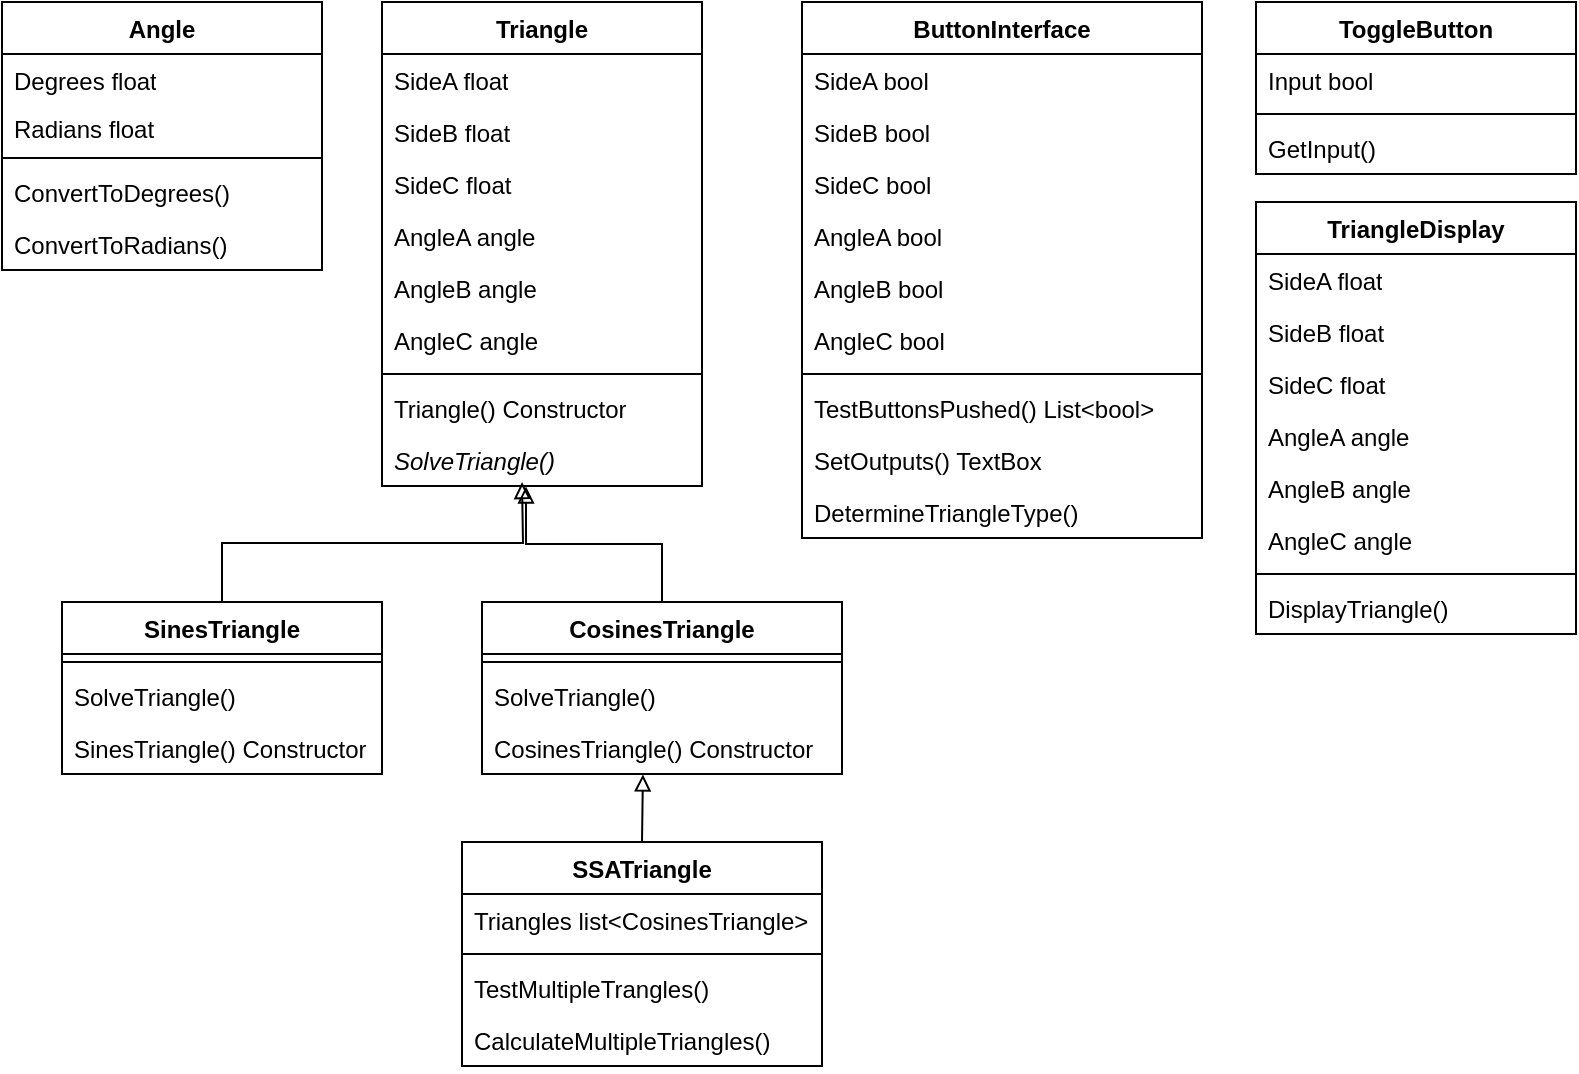 <mxfile version="22.1.4" type="github">
  <diagram id="C5RBs43oDa-KdzZeNtuy" name="Page-1">
    <mxGraphModel dx="1050" dy="1735" grid="1" gridSize="10" guides="1" tooltips="1" connect="1" arrows="1" fold="1" page="1" pageScale="1" pageWidth="827" pageHeight="1169" math="0" shadow="0">
      <root>
        <mxCell id="WIyWlLk6GJQsqaUBKTNV-0" />
        <mxCell id="WIyWlLk6GJQsqaUBKTNV-1" parent="WIyWlLk6GJQsqaUBKTNV-0" />
        <mxCell id="z3clNfXIA0C9N0q8Gh2m-0" value="SinesTriangle" style="swimlane;fontStyle=1;align=center;verticalAlign=top;childLayout=stackLayout;horizontal=1;startSize=26;horizontalStack=0;resizeParent=1;resizeParentMax=0;resizeLast=0;collapsible=1;marginBottom=0;whiteSpace=wrap;html=1;" vertex="1" parent="WIyWlLk6GJQsqaUBKTNV-1">
          <mxGeometry x="70" y="290" width="160" height="86" as="geometry" />
        </mxCell>
        <mxCell id="z3clNfXIA0C9N0q8Gh2m-2" value="" style="line;strokeWidth=1;fillColor=none;align=left;verticalAlign=middle;spacingTop=-1;spacingLeft=3;spacingRight=3;rotatable=0;labelPosition=right;points=[];portConstraint=eastwest;strokeColor=inherit;" vertex="1" parent="z3clNfXIA0C9N0q8Gh2m-0">
          <mxGeometry y="26" width="160" height="8" as="geometry" />
        </mxCell>
        <mxCell id="z3clNfXIA0C9N0q8Gh2m-3" value="SolveTriangle()" style="text;strokeColor=none;fillColor=none;align=left;verticalAlign=top;spacingLeft=4;spacingRight=4;overflow=hidden;rotatable=0;points=[[0,0.5],[1,0.5]];portConstraint=eastwest;whiteSpace=wrap;html=1;" vertex="1" parent="z3clNfXIA0C9N0q8Gh2m-0">
          <mxGeometry y="34" width="160" height="26" as="geometry" />
        </mxCell>
        <mxCell id="z3clNfXIA0C9N0q8Gh2m-36" value="SinesTriangle() Constructor" style="text;strokeColor=none;fillColor=none;align=left;verticalAlign=top;spacingLeft=4;spacingRight=4;overflow=hidden;rotatable=0;points=[[0,0.5],[1,0.5]];portConstraint=eastwest;whiteSpace=wrap;html=1;" vertex="1" parent="z3clNfXIA0C9N0q8Gh2m-0">
          <mxGeometry y="60" width="160" height="26" as="geometry" />
        </mxCell>
        <mxCell id="z3clNfXIA0C9N0q8Gh2m-9" value="Triangle" style="swimlane;fontStyle=1;align=center;verticalAlign=top;childLayout=stackLayout;horizontal=1;startSize=26;horizontalStack=0;resizeParent=1;resizeParentMax=0;resizeLast=0;collapsible=1;marginBottom=0;whiteSpace=wrap;html=1;" vertex="1" parent="WIyWlLk6GJQsqaUBKTNV-1">
          <mxGeometry x="230" y="-10" width="160" height="242" as="geometry" />
        </mxCell>
        <mxCell id="z3clNfXIA0C9N0q8Gh2m-10" value="SideA float" style="text;strokeColor=none;fillColor=none;align=left;verticalAlign=top;spacingLeft=4;spacingRight=4;overflow=hidden;rotatable=0;points=[[0,0.5],[1,0.5]];portConstraint=eastwest;whiteSpace=wrap;html=1;" vertex="1" parent="z3clNfXIA0C9N0q8Gh2m-9">
          <mxGeometry y="26" width="160" height="26" as="geometry" />
        </mxCell>
        <mxCell id="z3clNfXIA0C9N0q8Gh2m-13" value="SideB float" style="text;strokeColor=none;fillColor=none;align=left;verticalAlign=top;spacingLeft=4;spacingRight=4;overflow=hidden;rotatable=0;points=[[0,0.5],[1,0.5]];portConstraint=eastwest;whiteSpace=wrap;html=1;" vertex="1" parent="z3clNfXIA0C9N0q8Gh2m-9">
          <mxGeometry y="52" width="160" height="26" as="geometry" />
        </mxCell>
        <mxCell id="z3clNfXIA0C9N0q8Gh2m-14" value="SideC float" style="text;strokeColor=none;fillColor=none;align=left;verticalAlign=top;spacingLeft=4;spacingRight=4;overflow=hidden;rotatable=0;points=[[0,0.5],[1,0.5]];portConstraint=eastwest;whiteSpace=wrap;html=1;" vertex="1" parent="z3clNfXIA0C9N0q8Gh2m-9">
          <mxGeometry y="78" width="160" height="26" as="geometry" />
        </mxCell>
        <mxCell id="z3clNfXIA0C9N0q8Gh2m-15" value="AngleA angle" style="text;strokeColor=none;fillColor=none;align=left;verticalAlign=top;spacingLeft=4;spacingRight=4;overflow=hidden;rotatable=0;points=[[0,0.5],[1,0.5]];portConstraint=eastwest;whiteSpace=wrap;html=1;" vertex="1" parent="z3clNfXIA0C9N0q8Gh2m-9">
          <mxGeometry y="104" width="160" height="26" as="geometry" />
        </mxCell>
        <mxCell id="z3clNfXIA0C9N0q8Gh2m-16" value="AngleB angle" style="text;strokeColor=none;fillColor=none;align=left;verticalAlign=top;spacingLeft=4;spacingRight=4;overflow=hidden;rotatable=0;points=[[0,0.5],[1,0.5]];portConstraint=eastwest;whiteSpace=wrap;html=1;" vertex="1" parent="z3clNfXIA0C9N0q8Gh2m-9">
          <mxGeometry y="130" width="160" height="26" as="geometry" />
        </mxCell>
        <mxCell id="z3clNfXIA0C9N0q8Gh2m-17" value="AngleC angle" style="text;strokeColor=none;fillColor=none;align=left;verticalAlign=top;spacingLeft=4;spacingRight=4;overflow=hidden;rotatable=0;points=[[0,0.5],[1,0.5]];portConstraint=eastwest;whiteSpace=wrap;html=1;" vertex="1" parent="z3clNfXIA0C9N0q8Gh2m-9">
          <mxGeometry y="156" width="160" height="26" as="geometry" />
        </mxCell>
        <mxCell id="z3clNfXIA0C9N0q8Gh2m-11" value="" style="line;strokeWidth=1;fillColor=none;align=left;verticalAlign=middle;spacingTop=-1;spacingLeft=3;spacingRight=3;rotatable=0;labelPosition=right;points=[];portConstraint=eastwest;strokeColor=inherit;" vertex="1" parent="z3clNfXIA0C9N0q8Gh2m-9">
          <mxGeometry y="182" width="160" height="8" as="geometry" />
        </mxCell>
        <mxCell id="z3clNfXIA0C9N0q8Gh2m-12" value="Triangle() Constructor" style="text;strokeColor=none;fillColor=none;align=left;verticalAlign=top;spacingLeft=4;spacingRight=4;overflow=hidden;rotatable=0;points=[[0,0.5],[1,0.5]];portConstraint=eastwest;whiteSpace=wrap;html=1;" vertex="1" parent="z3clNfXIA0C9N0q8Gh2m-9">
          <mxGeometry y="190" width="160" height="26" as="geometry" />
        </mxCell>
        <mxCell id="z3clNfXIA0C9N0q8Gh2m-35" value="&lt;i&gt;SolveTriangle()&lt;/i&gt;" style="text;strokeColor=none;fillColor=none;align=left;verticalAlign=top;spacingLeft=4;spacingRight=4;overflow=hidden;rotatable=0;points=[[0,0.5],[1,0.5]];portConstraint=eastwest;whiteSpace=wrap;html=1;" vertex="1" parent="z3clNfXIA0C9N0q8Gh2m-9">
          <mxGeometry y="216" width="160" height="26" as="geometry" />
        </mxCell>
        <mxCell id="z3clNfXIA0C9N0q8Gh2m-18" style="edgeStyle=orthogonalEdgeStyle;rounded=0;orthogonalLoop=1;jettySize=auto;html=1;exitX=0.5;exitY=0;exitDx=0;exitDy=0;endArrow=block;endFill=0;" edge="1" parent="WIyWlLk6GJQsqaUBKTNV-1" source="z3clNfXIA0C9N0q8Gh2m-0">
          <mxGeometry relative="1" as="geometry">
            <mxPoint x="180" y="388" as="sourcePoint" />
            <mxPoint x="300" y="230" as="targetPoint" />
          </mxGeometry>
        </mxCell>
        <mxCell id="z3clNfXIA0C9N0q8Gh2m-21" value="CosinesTriangle" style="swimlane;fontStyle=1;align=center;verticalAlign=top;childLayout=stackLayout;horizontal=1;startSize=26;horizontalStack=0;resizeParent=1;resizeParentMax=0;resizeLast=0;collapsible=1;marginBottom=0;whiteSpace=wrap;html=1;" vertex="1" parent="WIyWlLk6GJQsqaUBKTNV-1">
          <mxGeometry x="280" y="290" width="180" height="86" as="geometry" />
        </mxCell>
        <mxCell id="z3clNfXIA0C9N0q8Gh2m-23" value="" style="line;strokeWidth=1;fillColor=none;align=left;verticalAlign=middle;spacingTop=-1;spacingLeft=3;spacingRight=3;rotatable=0;labelPosition=right;points=[];portConstraint=eastwest;strokeColor=inherit;" vertex="1" parent="z3clNfXIA0C9N0q8Gh2m-21">
          <mxGeometry y="26" width="180" height="8" as="geometry" />
        </mxCell>
        <mxCell id="z3clNfXIA0C9N0q8Gh2m-24" value="SolveTriangle()" style="text;strokeColor=none;fillColor=none;align=left;verticalAlign=top;spacingLeft=4;spacingRight=4;overflow=hidden;rotatable=0;points=[[0,0.5],[1,0.5]];portConstraint=eastwest;whiteSpace=wrap;html=1;" vertex="1" parent="z3clNfXIA0C9N0q8Gh2m-21">
          <mxGeometry y="34" width="180" height="26" as="geometry" />
        </mxCell>
        <mxCell id="z3clNfXIA0C9N0q8Gh2m-25" value="CosinesTriangle() Constructor" style="text;strokeColor=none;fillColor=none;align=left;verticalAlign=top;spacingLeft=4;spacingRight=4;overflow=hidden;rotatable=0;points=[[0,0.5],[1,0.5]];portConstraint=eastwest;whiteSpace=wrap;html=1;" vertex="1" parent="z3clNfXIA0C9N0q8Gh2m-21">
          <mxGeometry y="60" width="180" height="26" as="geometry" />
        </mxCell>
        <mxCell id="z3clNfXIA0C9N0q8Gh2m-27" style="edgeStyle=orthogonalEdgeStyle;rounded=0;orthogonalLoop=1;jettySize=auto;html=1;exitX=0.5;exitY=0;exitDx=0;exitDy=0;entryX=0.45;entryY=1.008;entryDx=0;entryDy=0;entryPerimeter=0;endArrow=block;endFill=0;" edge="1" parent="WIyWlLk6GJQsqaUBKTNV-1" source="z3clNfXIA0C9N0q8Gh2m-21" target="z3clNfXIA0C9N0q8Gh2m-35">
          <mxGeometry relative="1" as="geometry" />
        </mxCell>
        <mxCell id="z3clNfXIA0C9N0q8Gh2m-28" value="SSATriangle" style="swimlane;fontStyle=1;align=center;verticalAlign=top;childLayout=stackLayout;horizontal=1;startSize=26;horizontalStack=0;resizeParent=1;resizeParentMax=0;resizeLast=0;collapsible=1;marginBottom=0;whiteSpace=wrap;html=1;" vertex="1" parent="WIyWlLk6GJQsqaUBKTNV-1">
          <mxGeometry x="270" y="410" width="180" height="112" as="geometry" />
        </mxCell>
        <mxCell id="z3clNfXIA0C9N0q8Gh2m-29" value="Triangles list&amp;lt;CosinesTriangle&amp;gt;" style="text;strokeColor=none;fillColor=none;align=left;verticalAlign=top;spacingLeft=4;spacingRight=4;overflow=hidden;rotatable=0;points=[[0,0.5],[1,0.5]];portConstraint=eastwest;whiteSpace=wrap;html=1;" vertex="1" parent="z3clNfXIA0C9N0q8Gh2m-28">
          <mxGeometry y="26" width="180" height="26" as="geometry" />
        </mxCell>
        <mxCell id="z3clNfXIA0C9N0q8Gh2m-30" value="" style="line;strokeWidth=1;fillColor=none;align=left;verticalAlign=middle;spacingTop=-1;spacingLeft=3;spacingRight=3;rotatable=0;labelPosition=right;points=[];portConstraint=eastwest;strokeColor=inherit;" vertex="1" parent="z3clNfXIA0C9N0q8Gh2m-28">
          <mxGeometry y="52" width="180" height="8" as="geometry" />
        </mxCell>
        <mxCell id="z3clNfXIA0C9N0q8Gh2m-31" value="TestMultipleTrangles()" style="text;strokeColor=none;fillColor=none;align=left;verticalAlign=top;spacingLeft=4;spacingRight=4;overflow=hidden;rotatable=0;points=[[0,0.5],[1,0.5]];portConstraint=eastwest;whiteSpace=wrap;html=1;" vertex="1" parent="z3clNfXIA0C9N0q8Gh2m-28">
          <mxGeometry y="60" width="180" height="26" as="geometry" />
        </mxCell>
        <mxCell id="z3clNfXIA0C9N0q8Gh2m-34" value="CalculateMultipleTriangles()" style="text;strokeColor=none;fillColor=none;align=left;verticalAlign=top;spacingLeft=4;spacingRight=4;overflow=hidden;rotatable=0;points=[[0,0.5],[1,0.5]];portConstraint=eastwest;whiteSpace=wrap;html=1;" vertex="1" parent="z3clNfXIA0C9N0q8Gh2m-28">
          <mxGeometry y="86" width="180" height="26" as="geometry" />
        </mxCell>
        <mxCell id="z3clNfXIA0C9N0q8Gh2m-38" style="edgeStyle=orthogonalEdgeStyle;rounded=0;orthogonalLoop=1;jettySize=auto;html=1;exitX=0.5;exitY=0;exitDx=0;exitDy=0;entryX=0.447;entryY=1.008;entryDx=0;entryDy=0;entryPerimeter=0;endArrow=block;endFill=0;" edge="1" parent="WIyWlLk6GJQsqaUBKTNV-1" source="z3clNfXIA0C9N0q8Gh2m-28" target="z3clNfXIA0C9N0q8Gh2m-25">
          <mxGeometry relative="1" as="geometry" />
        </mxCell>
        <mxCell id="z3clNfXIA0C9N0q8Gh2m-43" value="ButtonInterface" style="swimlane;fontStyle=1;align=center;verticalAlign=top;childLayout=stackLayout;horizontal=1;startSize=26;horizontalStack=0;resizeParent=1;resizeParentMax=0;resizeLast=0;collapsible=1;marginBottom=0;whiteSpace=wrap;html=1;" vertex="1" parent="WIyWlLk6GJQsqaUBKTNV-1">
          <mxGeometry x="440" y="-10" width="200" height="268" as="geometry" />
        </mxCell>
        <mxCell id="z3clNfXIA0C9N0q8Gh2m-44" value="SideA bool" style="text;strokeColor=none;fillColor=none;align=left;verticalAlign=top;spacingLeft=4;spacingRight=4;overflow=hidden;rotatable=0;points=[[0,0.5],[1,0.5]];portConstraint=eastwest;whiteSpace=wrap;html=1;" vertex="1" parent="z3clNfXIA0C9N0q8Gh2m-43">
          <mxGeometry y="26" width="200" height="26" as="geometry" />
        </mxCell>
        <mxCell id="z3clNfXIA0C9N0q8Gh2m-47" value="SideB&amp;nbsp;bool" style="text;strokeColor=none;fillColor=none;align=left;verticalAlign=top;spacingLeft=4;spacingRight=4;overflow=hidden;rotatable=0;points=[[0,0.5],[1,0.5]];portConstraint=eastwest;whiteSpace=wrap;html=1;" vertex="1" parent="z3clNfXIA0C9N0q8Gh2m-43">
          <mxGeometry y="52" width="200" height="26" as="geometry" />
        </mxCell>
        <mxCell id="z3clNfXIA0C9N0q8Gh2m-48" value="SideC bool" style="text;strokeColor=none;fillColor=none;align=left;verticalAlign=top;spacingLeft=4;spacingRight=4;overflow=hidden;rotatable=0;points=[[0,0.5],[1,0.5]];portConstraint=eastwest;whiteSpace=wrap;html=1;" vertex="1" parent="z3clNfXIA0C9N0q8Gh2m-43">
          <mxGeometry y="78" width="200" height="26" as="geometry" />
        </mxCell>
        <mxCell id="z3clNfXIA0C9N0q8Gh2m-49" value="AngleA bool" style="text;strokeColor=none;fillColor=none;align=left;verticalAlign=top;spacingLeft=4;spacingRight=4;overflow=hidden;rotatable=0;points=[[0,0.5],[1,0.5]];portConstraint=eastwest;whiteSpace=wrap;html=1;" vertex="1" parent="z3clNfXIA0C9N0q8Gh2m-43">
          <mxGeometry y="104" width="200" height="26" as="geometry" />
        </mxCell>
        <mxCell id="z3clNfXIA0C9N0q8Gh2m-50" value="AngleB bool" style="text;strokeColor=none;fillColor=none;align=left;verticalAlign=top;spacingLeft=4;spacingRight=4;overflow=hidden;rotatable=0;points=[[0,0.5],[1,0.5]];portConstraint=eastwest;whiteSpace=wrap;html=1;" vertex="1" parent="z3clNfXIA0C9N0q8Gh2m-43">
          <mxGeometry y="130" width="200" height="26" as="geometry" />
        </mxCell>
        <mxCell id="z3clNfXIA0C9N0q8Gh2m-51" value="AngleC bool" style="text;strokeColor=none;fillColor=none;align=left;verticalAlign=top;spacingLeft=4;spacingRight=4;overflow=hidden;rotatable=0;points=[[0,0.5],[1,0.5]];portConstraint=eastwest;whiteSpace=wrap;html=1;" vertex="1" parent="z3clNfXIA0C9N0q8Gh2m-43">
          <mxGeometry y="156" width="200" height="26" as="geometry" />
        </mxCell>
        <mxCell id="z3clNfXIA0C9N0q8Gh2m-45" value="" style="line;strokeWidth=1;fillColor=none;align=left;verticalAlign=middle;spacingTop=-1;spacingLeft=3;spacingRight=3;rotatable=0;labelPosition=right;points=[];portConstraint=eastwest;strokeColor=inherit;" vertex="1" parent="z3clNfXIA0C9N0q8Gh2m-43">
          <mxGeometry y="182" width="200" height="8" as="geometry" />
        </mxCell>
        <mxCell id="z3clNfXIA0C9N0q8Gh2m-46" value="TestButtonsPushed() List&amp;lt;bool&amp;gt;" style="text;strokeColor=none;fillColor=none;align=left;verticalAlign=top;spacingLeft=4;spacingRight=4;overflow=hidden;rotatable=0;points=[[0,0.5],[1,0.5]];portConstraint=eastwest;whiteSpace=wrap;html=1;" vertex="1" parent="z3clNfXIA0C9N0q8Gh2m-43">
          <mxGeometry y="190" width="200" height="26" as="geometry" />
        </mxCell>
        <mxCell id="z3clNfXIA0C9N0q8Gh2m-52" value="SetOutputs() TextBox" style="text;strokeColor=none;fillColor=none;align=left;verticalAlign=top;spacingLeft=4;spacingRight=4;overflow=hidden;rotatable=0;points=[[0,0.5],[1,0.5]];portConstraint=eastwest;whiteSpace=wrap;html=1;" vertex="1" parent="z3clNfXIA0C9N0q8Gh2m-43">
          <mxGeometry y="216" width="200" height="26" as="geometry" />
        </mxCell>
        <mxCell id="z3clNfXIA0C9N0q8Gh2m-57" value="DetermineTriangleType()&amp;nbsp;" style="text;strokeColor=none;fillColor=none;align=left;verticalAlign=top;spacingLeft=4;spacingRight=4;overflow=hidden;rotatable=0;points=[[0,0.5],[1,0.5]];portConstraint=eastwest;whiteSpace=wrap;html=1;" vertex="1" parent="z3clNfXIA0C9N0q8Gh2m-43">
          <mxGeometry y="242" width="200" height="26" as="geometry" />
        </mxCell>
        <mxCell id="z3clNfXIA0C9N0q8Gh2m-53" value="Angle" style="swimlane;fontStyle=1;align=center;verticalAlign=top;childLayout=stackLayout;horizontal=1;startSize=26;horizontalStack=0;resizeParent=1;resizeParentMax=0;resizeLast=0;collapsible=1;marginBottom=0;whiteSpace=wrap;html=1;" vertex="1" parent="WIyWlLk6GJQsqaUBKTNV-1">
          <mxGeometry x="40" y="-10" width="160" height="134" as="geometry" />
        </mxCell>
        <mxCell id="z3clNfXIA0C9N0q8Gh2m-54" value="Degrees float" style="text;strokeColor=none;fillColor=none;align=left;verticalAlign=top;spacingLeft=4;spacingRight=4;overflow=hidden;rotatable=0;points=[[0,0.5],[1,0.5]];portConstraint=eastwest;whiteSpace=wrap;html=1;" vertex="1" parent="z3clNfXIA0C9N0q8Gh2m-53">
          <mxGeometry y="26" width="160" height="24" as="geometry" />
        </mxCell>
        <mxCell id="z3clNfXIA0C9N0q8Gh2m-58" value="Radians float" style="text;strokeColor=none;fillColor=none;align=left;verticalAlign=top;spacingLeft=4;spacingRight=4;overflow=hidden;rotatable=0;points=[[0,0.5],[1,0.5]];portConstraint=eastwest;whiteSpace=wrap;html=1;" vertex="1" parent="z3clNfXIA0C9N0q8Gh2m-53">
          <mxGeometry y="50" width="160" height="24" as="geometry" />
        </mxCell>
        <mxCell id="z3clNfXIA0C9N0q8Gh2m-55" value="" style="line;strokeWidth=1;fillColor=none;align=left;verticalAlign=middle;spacingTop=-1;spacingLeft=3;spacingRight=3;rotatable=0;labelPosition=right;points=[];portConstraint=eastwest;strokeColor=inherit;" vertex="1" parent="z3clNfXIA0C9N0q8Gh2m-53">
          <mxGeometry y="74" width="160" height="8" as="geometry" />
        </mxCell>
        <mxCell id="z3clNfXIA0C9N0q8Gh2m-56" value="ConvertToDegrees()" style="text;strokeColor=none;fillColor=none;align=left;verticalAlign=top;spacingLeft=4;spacingRight=4;overflow=hidden;rotatable=0;points=[[0,0.5],[1,0.5]];portConstraint=eastwest;whiteSpace=wrap;html=1;" vertex="1" parent="z3clNfXIA0C9N0q8Gh2m-53">
          <mxGeometry y="82" width="160" height="26" as="geometry" />
        </mxCell>
        <mxCell id="z3clNfXIA0C9N0q8Gh2m-59" value="ConvertToRadians()" style="text;strokeColor=none;fillColor=none;align=left;verticalAlign=top;spacingLeft=4;spacingRight=4;overflow=hidden;rotatable=0;points=[[0,0.5],[1,0.5]];portConstraint=eastwest;whiteSpace=wrap;html=1;" vertex="1" parent="z3clNfXIA0C9N0q8Gh2m-53">
          <mxGeometry y="108" width="160" height="26" as="geometry" />
        </mxCell>
        <mxCell id="z3clNfXIA0C9N0q8Gh2m-60" value="ToggleButton" style="swimlane;fontStyle=1;align=center;verticalAlign=top;childLayout=stackLayout;horizontal=1;startSize=26;horizontalStack=0;resizeParent=1;resizeParentMax=0;resizeLast=0;collapsible=1;marginBottom=0;whiteSpace=wrap;html=1;" vertex="1" parent="WIyWlLk6GJQsqaUBKTNV-1">
          <mxGeometry x="667" y="-10" width="160" height="86" as="geometry" />
        </mxCell>
        <mxCell id="z3clNfXIA0C9N0q8Gh2m-61" value="Input bool" style="text;strokeColor=none;fillColor=none;align=left;verticalAlign=top;spacingLeft=4;spacingRight=4;overflow=hidden;rotatable=0;points=[[0,0.5],[1,0.5]];portConstraint=eastwest;whiteSpace=wrap;html=1;" vertex="1" parent="z3clNfXIA0C9N0q8Gh2m-60">
          <mxGeometry y="26" width="160" height="26" as="geometry" />
        </mxCell>
        <mxCell id="z3clNfXIA0C9N0q8Gh2m-62" value="" style="line;strokeWidth=1;fillColor=none;align=left;verticalAlign=middle;spacingTop=-1;spacingLeft=3;spacingRight=3;rotatable=0;labelPosition=right;points=[];portConstraint=eastwest;strokeColor=inherit;" vertex="1" parent="z3clNfXIA0C9N0q8Gh2m-60">
          <mxGeometry y="52" width="160" height="8" as="geometry" />
        </mxCell>
        <mxCell id="z3clNfXIA0C9N0q8Gh2m-63" value="GetInput()" style="text;strokeColor=none;fillColor=none;align=left;verticalAlign=top;spacingLeft=4;spacingRight=4;overflow=hidden;rotatable=0;points=[[0,0.5],[1,0.5]];portConstraint=eastwest;whiteSpace=wrap;html=1;" vertex="1" parent="z3clNfXIA0C9N0q8Gh2m-60">
          <mxGeometry y="60" width="160" height="26" as="geometry" />
        </mxCell>
        <mxCell id="z3clNfXIA0C9N0q8Gh2m-64" value="TriangleDisplay" style="swimlane;fontStyle=1;align=center;verticalAlign=top;childLayout=stackLayout;horizontal=1;startSize=26;horizontalStack=0;resizeParent=1;resizeParentMax=0;resizeLast=0;collapsible=1;marginBottom=0;whiteSpace=wrap;html=1;" vertex="1" parent="WIyWlLk6GJQsqaUBKTNV-1">
          <mxGeometry x="667" y="90" width="160" height="216" as="geometry" />
        </mxCell>
        <mxCell id="z3clNfXIA0C9N0q8Gh2m-65" value="SideA float" style="text;strokeColor=none;fillColor=none;align=left;verticalAlign=top;spacingLeft=4;spacingRight=4;overflow=hidden;rotatable=0;points=[[0,0.5],[1,0.5]];portConstraint=eastwest;whiteSpace=wrap;html=1;" vertex="1" parent="z3clNfXIA0C9N0q8Gh2m-64">
          <mxGeometry y="26" width="160" height="26" as="geometry" />
        </mxCell>
        <mxCell id="z3clNfXIA0C9N0q8Gh2m-68" value="SideB float" style="text;strokeColor=none;fillColor=none;align=left;verticalAlign=top;spacingLeft=4;spacingRight=4;overflow=hidden;rotatable=0;points=[[0,0.5],[1,0.5]];portConstraint=eastwest;whiteSpace=wrap;html=1;" vertex="1" parent="z3clNfXIA0C9N0q8Gh2m-64">
          <mxGeometry y="52" width="160" height="26" as="geometry" />
        </mxCell>
        <mxCell id="z3clNfXIA0C9N0q8Gh2m-69" value="SideC float" style="text;strokeColor=none;fillColor=none;align=left;verticalAlign=top;spacingLeft=4;spacingRight=4;overflow=hidden;rotatable=0;points=[[0,0.5],[1,0.5]];portConstraint=eastwest;whiteSpace=wrap;html=1;" vertex="1" parent="z3clNfXIA0C9N0q8Gh2m-64">
          <mxGeometry y="78" width="160" height="26" as="geometry" />
        </mxCell>
        <mxCell id="z3clNfXIA0C9N0q8Gh2m-70" value="AngleA angle" style="text;strokeColor=none;fillColor=none;align=left;verticalAlign=top;spacingLeft=4;spacingRight=4;overflow=hidden;rotatable=0;points=[[0,0.5],[1,0.5]];portConstraint=eastwest;whiteSpace=wrap;html=1;" vertex="1" parent="z3clNfXIA0C9N0q8Gh2m-64">
          <mxGeometry y="104" width="160" height="26" as="geometry" />
        </mxCell>
        <mxCell id="z3clNfXIA0C9N0q8Gh2m-71" value="AngleB angle" style="text;strokeColor=none;fillColor=none;align=left;verticalAlign=top;spacingLeft=4;spacingRight=4;overflow=hidden;rotatable=0;points=[[0,0.5],[1,0.5]];portConstraint=eastwest;whiteSpace=wrap;html=1;" vertex="1" parent="z3clNfXIA0C9N0q8Gh2m-64">
          <mxGeometry y="130" width="160" height="26" as="geometry" />
        </mxCell>
        <mxCell id="z3clNfXIA0C9N0q8Gh2m-72" value="AngleC angle" style="text;strokeColor=none;fillColor=none;align=left;verticalAlign=top;spacingLeft=4;spacingRight=4;overflow=hidden;rotatable=0;points=[[0,0.5],[1,0.5]];portConstraint=eastwest;whiteSpace=wrap;html=1;" vertex="1" parent="z3clNfXIA0C9N0q8Gh2m-64">
          <mxGeometry y="156" width="160" height="26" as="geometry" />
        </mxCell>
        <mxCell id="z3clNfXIA0C9N0q8Gh2m-66" value="" style="line;strokeWidth=1;fillColor=none;align=left;verticalAlign=middle;spacingTop=-1;spacingLeft=3;spacingRight=3;rotatable=0;labelPosition=right;points=[];portConstraint=eastwest;strokeColor=inherit;" vertex="1" parent="z3clNfXIA0C9N0q8Gh2m-64">
          <mxGeometry y="182" width="160" height="8" as="geometry" />
        </mxCell>
        <mxCell id="z3clNfXIA0C9N0q8Gh2m-67" value="DisplayTriangle()" style="text;strokeColor=none;fillColor=none;align=left;verticalAlign=top;spacingLeft=4;spacingRight=4;overflow=hidden;rotatable=0;points=[[0,0.5],[1,0.5]];portConstraint=eastwest;whiteSpace=wrap;html=1;" vertex="1" parent="z3clNfXIA0C9N0q8Gh2m-64">
          <mxGeometry y="190" width="160" height="26" as="geometry" />
        </mxCell>
      </root>
    </mxGraphModel>
  </diagram>
</mxfile>
